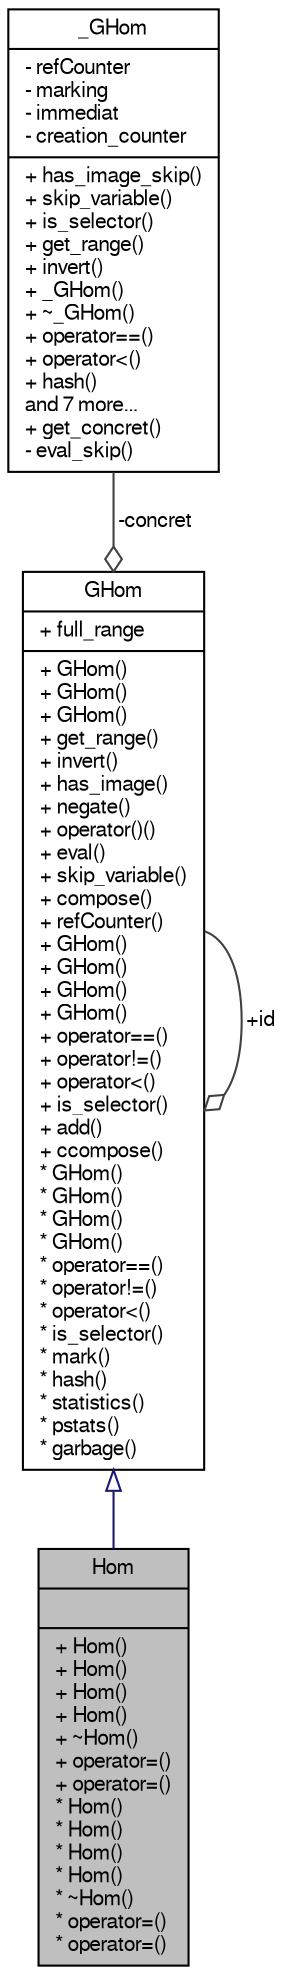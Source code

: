 digraph "Hom"
{
  edge [fontname="FreeSans",fontsize="10",labelfontname="FreeSans",labelfontsize="10"];
  node [fontname="FreeSans",fontsize="10",shape=record];
  Node1 [label="{Hom\n||+ Hom()\l+ Hom()\l+ Hom()\l+ Hom()\l+ ~Hom()\l+ operator=()\l+ operator=()\l* Hom()\l* Hom()\l* Hom()\l* Hom()\l* ~Hom()\l* operator=()\l* operator=()\l}",height=0.2,width=0.4,color="black", fillcolor="grey75", style="filled" fontcolor="black"];
  Node2 -> Node1 [dir="back",color="midnightblue",fontsize="10",style="solid",arrowtail="onormal",fontname="FreeSans"];
  Node2 [label="{GHom\n|+ full_range\l|+ GHom()\l+ GHom()\l+ GHom()\l+ get_range()\l+ invert()\l+ has_image()\l+ negate()\l+ operator()()\l+ eval()\l+ skip_variable()\l+ compose()\l+ refCounter()\l+ GHom()\l+ GHom()\l+ GHom()\l+ GHom()\l+ operator==()\l+ operator!=()\l+ operator\<()\l+ is_selector()\l+ add()\l+ ccompose()\l* GHom()\l* GHom()\l* GHom()\l* GHom()\l* operator==()\l* operator!=()\l* operator\<()\l* is_selector()\l* mark()\l* hash()\l* statistics()\l* pstats()\l* garbage()\l}",height=0.2,width=0.4,color="black", fillcolor="white", style="filled",URL="$classGHom.html",tooltip="This class is the base class representing a homomorphism over DDD. "];
  Node3 -> Node2 [color="grey25",fontsize="10",style="solid",label=" -concret" ,arrowhead="odiamond",fontname="FreeSans"];
  Node3 [label="{_GHom\n|- refCounter\l- marking\l- immediat\l- creation_counter\l|+ has_image_skip()\l+ skip_variable()\l+ is_selector()\l+ get_range()\l+ invert()\l+ _GHom()\l+ ~_GHom()\l+ operator==()\l+ operator\<()\l+ hash()\land 7 more...\l+ get_concret()\l- eval_skip()\l}",height=0.2,width=0.4,color="black", fillcolor="white", style="filled",URL="$class__GHom.html",tooltip="The concrete data class for Homomorphisms. "];
  Node2 -> Node2 [color="grey25",fontsize="10",style="solid",label=" +id" ,arrowhead="odiamond",fontname="FreeSans"];
}
